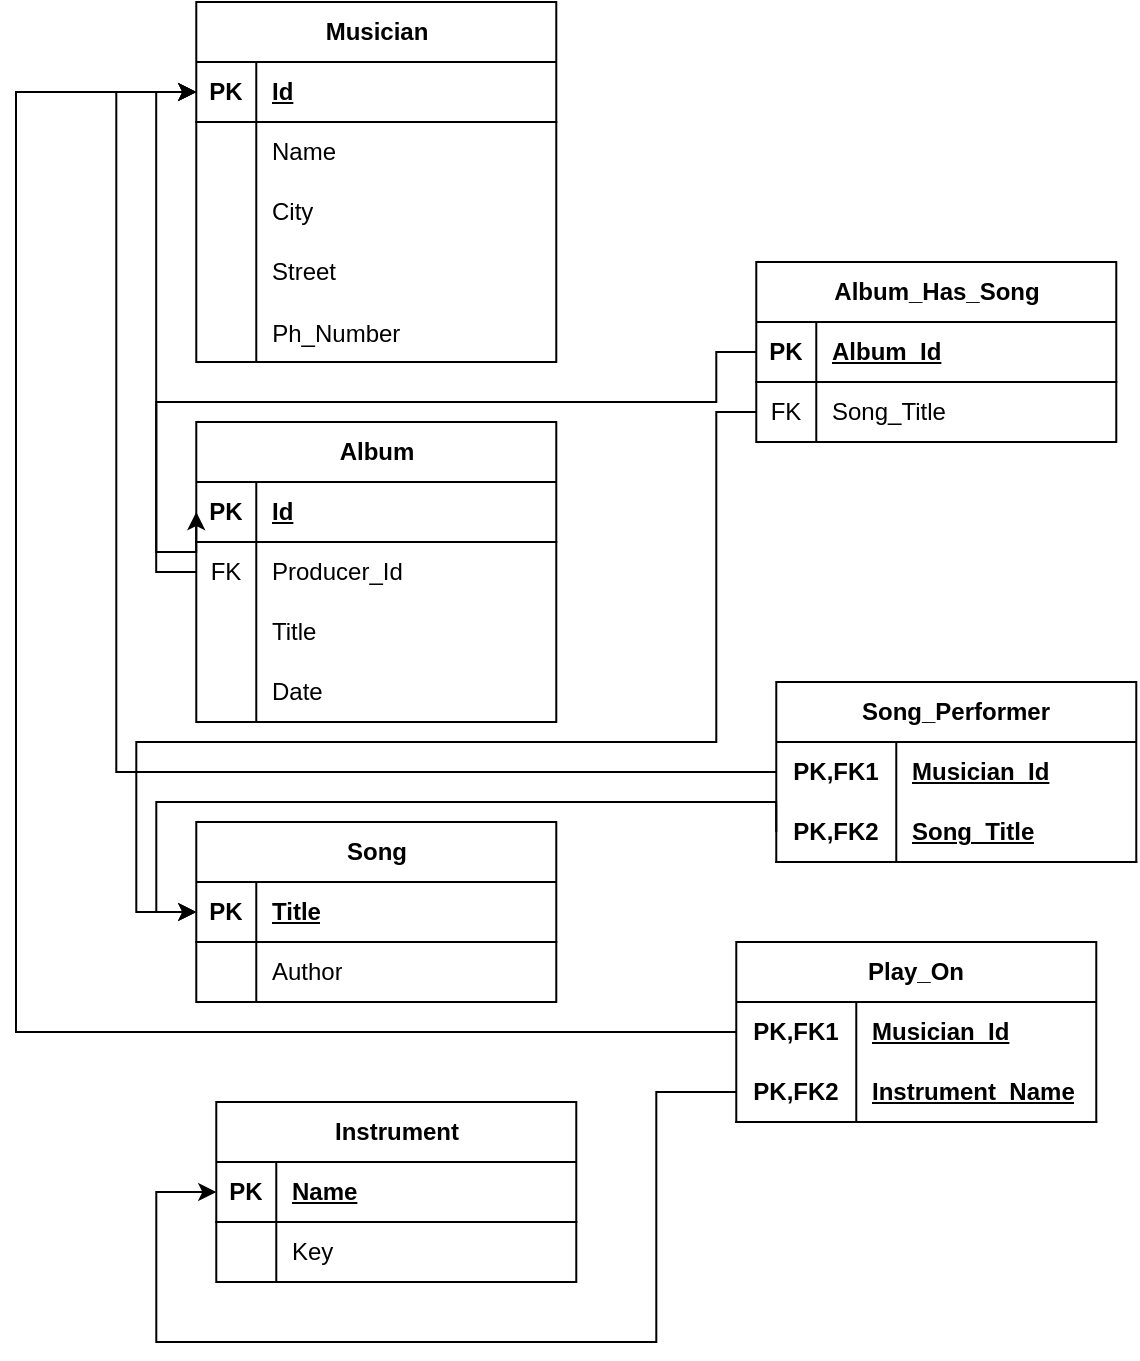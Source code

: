 <mxfile version="24.8.3">
  <diagram name="Page-1" id="oYWLOZwGWw8upF_OEfHZ">
    <mxGraphModel dx="780" dy="1173" grid="1" gridSize="10" guides="1" tooltips="1" connect="1" arrows="1" fold="1" page="1" pageScale="1" pageWidth="1169" pageHeight="827" math="0" shadow="0">
      <root>
        <mxCell id="0" />
        <mxCell id="1" parent="0" />
        <mxCell id="aLB8K2H7swqaB2U6o1he-1" value="Musician" style="shape=table;startSize=30;container=1;collapsible=1;childLayout=tableLayout;fixedRows=1;rowLines=0;fontStyle=1;align=center;resizeLast=1;html=1;" vertex="1" parent="1">
          <mxGeometry x="210.14" y="40" width="180" height="180" as="geometry" />
        </mxCell>
        <mxCell id="aLB8K2H7swqaB2U6o1he-2" value="" style="shape=tableRow;horizontal=0;startSize=0;swimlaneHead=0;swimlaneBody=0;fillColor=none;collapsible=0;dropTarget=0;points=[[0,0.5],[1,0.5]];portConstraint=eastwest;top=0;left=0;right=0;bottom=1;" vertex="1" parent="aLB8K2H7swqaB2U6o1he-1">
          <mxGeometry y="30" width="180" height="30" as="geometry" />
        </mxCell>
        <mxCell id="aLB8K2H7swqaB2U6o1he-3" value="PK" style="shape=partialRectangle;connectable=0;fillColor=none;top=0;left=0;bottom=0;right=0;fontStyle=1;overflow=hidden;whiteSpace=wrap;html=1;" vertex="1" parent="aLB8K2H7swqaB2U6o1he-2">
          <mxGeometry width="30" height="30" as="geometry">
            <mxRectangle width="30" height="30" as="alternateBounds" />
          </mxGeometry>
        </mxCell>
        <mxCell id="aLB8K2H7swqaB2U6o1he-4" value="Id" style="shape=partialRectangle;connectable=0;fillColor=none;top=0;left=0;bottom=0;right=0;align=left;spacingLeft=6;fontStyle=5;overflow=hidden;whiteSpace=wrap;html=1;" vertex="1" parent="aLB8K2H7swqaB2U6o1he-2">
          <mxGeometry x="30" width="150" height="30" as="geometry">
            <mxRectangle width="150" height="30" as="alternateBounds" />
          </mxGeometry>
        </mxCell>
        <mxCell id="aLB8K2H7swqaB2U6o1he-5" value="" style="shape=tableRow;horizontal=0;startSize=0;swimlaneHead=0;swimlaneBody=0;fillColor=none;collapsible=0;dropTarget=0;points=[[0,0.5],[1,0.5]];portConstraint=eastwest;top=0;left=0;right=0;bottom=0;" vertex="1" parent="aLB8K2H7swqaB2U6o1he-1">
          <mxGeometry y="60" width="180" height="30" as="geometry" />
        </mxCell>
        <mxCell id="aLB8K2H7swqaB2U6o1he-6" value="" style="shape=partialRectangle;connectable=0;fillColor=none;top=0;left=0;bottom=0;right=0;editable=1;overflow=hidden;whiteSpace=wrap;html=1;" vertex="1" parent="aLB8K2H7swqaB2U6o1he-5">
          <mxGeometry width="30" height="30" as="geometry">
            <mxRectangle width="30" height="30" as="alternateBounds" />
          </mxGeometry>
        </mxCell>
        <mxCell id="aLB8K2H7swqaB2U6o1he-7" value="Name" style="shape=partialRectangle;connectable=0;fillColor=none;top=0;left=0;bottom=0;right=0;align=left;spacingLeft=6;overflow=hidden;whiteSpace=wrap;html=1;" vertex="1" parent="aLB8K2H7swqaB2U6o1he-5">
          <mxGeometry x="30" width="150" height="30" as="geometry">
            <mxRectangle width="150" height="30" as="alternateBounds" />
          </mxGeometry>
        </mxCell>
        <mxCell id="aLB8K2H7swqaB2U6o1he-8" value="" style="shape=tableRow;horizontal=0;startSize=0;swimlaneHead=0;swimlaneBody=0;fillColor=none;collapsible=0;dropTarget=0;points=[[0,0.5],[1,0.5]];portConstraint=eastwest;top=0;left=0;right=0;bottom=0;" vertex="1" parent="aLB8K2H7swqaB2U6o1he-1">
          <mxGeometry y="90" width="180" height="30" as="geometry" />
        </mxCell>
        <mxCell id="aLB8K2H7swqaB2U6o1he-9" value="" style="shape=partialRectangle;connectable=0;fillColor=none;top=0;left=0;bottom=0;right=0;editable=1;overflow=hidden;whiteSpace=wrap;html=1;" vertex="1" parent="aLB8K2H7swqaB2U6o1he-8">
          <mxGeometry width="30" height="30" as="geometry">
            <mxRectangle width="30" height="30" as="alternateBounds" />
          </mxGeometry>
        </mxCell>
        <mxCell id="aLB8K2H7swqaB2U6o1he-10" value="City" style="shape=partialRectangle;connectable=0;fillColor=none;top=0;left=0;bottom=0;right=0;align=left;spacingLeft=6;overflow=hidden;whiteSpace=wrap;html=1;" vertex="1" parent="aLB8K2H7swqaB2U6o1he-8">
          <mxGeometry x="30" width="150" height="30" as="geometry">
            <mxRectangle width="150" height="30" as="alternateBounds" />
          </mxGeometry>
        </mxCell>
        <mxCell id="aLB8K2H7swqaB2U6o1he-11" value="" style="shape=tableRow;horizontal=0;startSize=0;swimlaneHead=0;swimlaneBody=0;fillColor=none;collapsible=0;dropTarget=0;points=[[0,0.5],[1,0.5]];portConstraint=eastwest;top=0;left=0;right=0;bottom=0;" vertex="1" parent="aLB8K2H7swqaB2U6o1he-1">
          <mxGeometry y="120" width="180" height="30" as="geometry" />
        </mxCell>
        <mxCell id="aLB8K2H7swqaB2U6o1he-12" value="" style="shape=partialRectangle;connectable=0;fillColor=none;top=0;left=0;bottom=0;right=0;editable=1;overflow=hidden;whiteSpace=wrap;html=1;" vertex="1" parent="aLB8K2H7swqaB2U6o1he-11">
          <mxGeometry width="30" height="30" as="geometry">
            <mxRectangle width="30" height="30" as="alternateBounds" />
          </mxGeometry>
        </mxCell>
        <mxCell id="aLB8K2H7swqaB2U6o1he-13" value="Street" style="shape=partialRectangle;connectable=0;fillColor=none;top=0;left=0;bottom=0;right=0;align=left;spacingLeft=6;overflow=hidden;whiteSpace=wrap;html=1;" vertex="1" parent="aLB8K2H7swqaB2U6o1he-11">
          <mxGeometry x="30" width="150" height="30" as="geometry">
            <mxRectangle width="150" height="30" as="alternateBounds" />
          </mxGeometry>
        </mxCell>
        <mxCell id="aLB8K2H7swqaB2U6o1he-41" value="" style="shape=tableRow;horizontal=0;startSize=0;swimlaneHead=0;swimlaneBody=0;fillColor=none;collapsible=0;dropTarget=0;points=[[0,0.5],[1,0.5]];portConstraint=eastwest;top=0;left=0;right=0;bottom=0;" vertex="1" parent="aLB8K2H7swqaB2U6o1he-1">
          <mxGeometry y="150" width="180" height="30" as="geometry" />
        </mxCell>
        <mxCell id="aLB8K2H7swqaB2U6o1he-42" value="" style="shape=partialRectangle;connectable=0;fillColor=none;top=0;left=0;bottom=0;right=0;editable=1;overflow=hidden;" vertex="1" parent="aLB8K2H7swqaB2U6o1he-41">
          <mxGeometry width="30" height="30" as="geometry">
            <mxRectangle width="30" height="30" as="alternateBounds" />
          </mxGeometry>
        </mxCell>
        <mxCell id="aLB8K2H7swqaB2U6o1he-43" value="Ph_Number" style="shape=partialRectangle;connectable=0;fillColor=none;top=0;left=0;bottom=0;right=0;align=left;spacingLeft=6;overflow=hidden;" vertex="1" parent="aLB8K2H7swqaB2U6o1he-41">
          <mxGeometry x="30" width="150" height="30" as="geometry">
            <mxRectangle width="150" height="30" as="alternateBounds" />
          </mxGeometry>
        </mxCell>
        <mxCell id="aLB8K2H7swqaB2U6o1he-14" value="Album" style="shape=table;startSize=30;container=1;collapsible=1;childLayout=tableLayout;fixedRows=1;rowLines=0;fontStyle=1;align=center;resizeLast=1;html=1;" vertex="1" parent="1">
          <mxGeometry x="210.14" y="250" width="180" height="150" as="geometry" />
        </mxCell>
        <mxCell id="aLB8K2H7swqaB2U6o1he-15" value="" style="shape=tableRow;horizontal=0;startSize=0;swimlaneHead=0;swimlaneBody=0;fillColor=none;collapsible=0;dropTarget=0;points=[[0,0.5],[1,0.5]];portConstraint=eastwest;top=0;left=0;right=0;bottom=1;" vertex="1" parent="aLB8K2H7swqaB2U6o1he-14">
          <mxGeometry y="30" width="180" height="30" as="geometry" />
        </mxCell>
        <mxCell id="aLB8K2H7swqaB2U6o1he-16" value="PK" style="shape=partialRectangle;connectable=0;fillColor=none;top=0;left=0;bottom=0;right=0;fontStyle=1;overflow=hidden;whiteSpace=wrap;html=1;" vertex="1" parent="aLB8K2H7swqaB2U6o1he-15">
          <mxGeometry width="30" height="30" as="geometry">
            <mxRectangle width="30" height="30" as="alternateBounds" />
          </mxGeometry>
        </mxCell>
        <mxCell id="aLB8K2H7swqaB2U6o1he-17" value="Id" style="shape=partialRectangle;connectable=0;fillColor=none;top=0;left=0;bottom=0;right=0;align=left;spacingLeft=6;fontStyle=5;overflow=hidden;whiteSpace=wrap;html=1;" vertex="1" parent="aLB8K2H7swqaB2U6o1he-15">
          <mxGeometry x="30" width="150" height="30" as="geometry">
            <mxRectangle width="150" height="30" as="alternateBounds" />
          </mxGeometry>
        </mxCell>
        <mxCell id="aLB8K2H7swqaB2U6o1he-55" value="" style="shape=tableRow;horizontal=0;startSize=0;swimlaneHead=0;swimlaneBody=0;fillColor=none;collapsible=0;dropTarget=0;points=[[0,0.5],[1,0.5]];portConstraint=eastwest;top=0;left=0;right=0;bottom=0;" vertex="1" parent="aLB8K2H7swqaB2U6o1he-14">
          <mxGeometry y="60" width="180" height="30" as="geometry" />
        </mxCell>
        <mxCell id="aLB8K2H7swqaB2U6o1he-56" value="FK" style="shape=partialRectangle;connectable=0;fillColor=none;top=0;left=0;bottom=0;right=0;fontStyle=0;overflow=hidden;whiteSpace=wrap;html=1;" vertex="1" parent="aLB8K2H7swqaB2U6o1he-55">
          <mxGeometry width="30" height="30" as="geometry">
            <mxRectangle width="30" height="30" as="alternateBounds" />
          </mxGeometry>
        </mxCell>
        <mxCell id="aLB8K2H7swqaB2U6o1he-57" value="Producer_Id" style="shape=partialRectangle;connectable=0;fillColor=none;top=0;left=0;bottom=0;right=0;align=left;spacingLeft=6;fontStyle=0;overflow=hidden;whiteSpace=wrap;html=1;" vertex="1" parent="aLB8K2H7swqaB2U6o1he-55">
          <mxGeometry x="30" width="150" height="30" as="geometry">
            <mxRectangle width="150" height="30" as="alternateBounds" />
          </mxGeometry>
        </mxCell>
        <mxCell id="aLB8K2H7swqaB2U6o1he-18" value="" style="shape=tableRow;horizontal=0;startSize=0;swimlaneHead=0;swimlaneBody=0;fillColor=none;collapsible=0;dropTarget=0;points=[[0,0.5],[1,0.5]];portConstraint=eastwest;top=0;left=0;right=0;bottom=0;" vertex="1" parent="aLB8K2H7swqaB2U6o1he-14">
          <mxGeometry y="90" width="180" height="30" as="geometry" />
        </mxCell>
        <mxCell id="aLB8K2H7swqaB2U6o1he-19" value="" style="shape=partialRectangle;connectable=0;fillColor=none;top=0;left=0;bottom=0;right=0;editable=1;overflow=hidden;whiteSpace=wrap;html=1;" vertex="1" parent="aLB8K2H7swqaB2U6o1he-18">
          <mxGeometry width="30" height="30" as="geometry">
            <mxRectangle width="30" height="30" as="alternateBounds" />
          </mxGeometry>
        </mxCell>
        <mxCell id="aLB8K2H7swqaB2U6o1he-20" value="Title" style="shape=partialRectangle;connectable=0;fillColor=none;top=0;left=0;bottom=0;right=0;align=left;spacingLeft=6;overflow=hidden;whiteSpace=wrap;html=1;" vertex="1" parent="aLB8K2H7swqaB2U6o1he-18">
          <mxGeometry x="30" width="150" height="30" as="geometry">
            <mxRectangle width="150" height="30" as="alternateBounds" />
          </mxGeometry>
        </mxCell>
        <mxCell id="aLB8K2H7swqaB2U6o1he-21" value="" style="shape=tableRow;horizontal=0;startSize=0;swimlaneHead=0;swimlaneBody=0;fillColor=none;collapsible=0;dropTarget=0;points=[[0,0.5],[1,0.5]];portConstraint=eastwest;top=0;left=0;right=0;bottom=0;" vertex="1" parent="aLB8K2H7swqaB2U6o1he-14">
          <mxGeometry y="120" width="180" height="30" as="geometry" />
        </mxCell>
        <mxCell id="aLB8K2H7swqaB2U6o1he-22" value="" style="shape=partialRectangle;connectable=0;fillColor=none;top=0;left=0;bottom=0;right=0;editable=1;overflow=hidden;whiteSpace=wrap;html=1;" vertex="1" parent="aLB8K2H7swqaB2U6o1he-21">
          <mxGeometry width="30" height="30" as="geometry">
            <mxRectangle width="30" height="30" as="alternateBounds" />
          </mxGeometry>
        </mxCell>
        <mxCell id="aLB8K2H7swqaB2U6o1he-23" value="Date" style="shape=partialRectangle;connectable=0;fillColor=none;top=0;left=0;bottom=0;right=0;align=left;spacingLeft=6;overflow=hidden;whiteSpace=wrap;html=1;" vertex="1" parent="aLB8K2H7swqaB2U6o1he-21">
          <mxGeometry x="30" width="150" height="30" as="geometry">
            <mxRectangle width="150" height="30" as="alternateBounds" />
          </mxGeometry>
        </mxCell>
        <mxCell id="aLB8K2H7swqaB2U6o1he-27" value="Song" style="shape=table;startSize=30;container=1;collapsible=1;childLayout=tableLayout;fixedRows=1;rowLines=0;fontStyle=1;align=center;resizeLast=1;html=1;" vertex="1" parent="1">
          <mxGeometry x="210.14" y="450" width="180" height="90" as="geometry" />
        </mxCell>
        <mxCell id="aLB8K2H7swqaB2U6o1he-28" value="" style="shape=tableRow;horizontal=0;startSize=0;swimlaneHead=0;swimlaneBody=0;fillColor=none;collapsible=0;dropTarget=0;points=[[0,0.5],[1,0.5]];portConstraint=eastwest;top=0;left=0;right=0;bottom=1;" vertex="1" parent="aLB8K2H7swqaB2U6o1he-27">
          <mxGeometry y="30" width="180" height="30" as="geometry" />
        </mxCell>
        <mxCell id="aLB8K2H7swqaB2U6o1he-29" value="PK" style="shape=partialRectangle;connectable=0;fillColor=none;top=0;left=0;bottom=0;right=0;fontStyle=1;overflow=hidden;whiteSpace=wrap;html=1;" vertex="1" parent="aLB8K2H7swqaB2U6o1he-28">
          <mxGeometry width="30" height="30" as="geometry">
            <mxRectangle width="30" height="30" as="alternateBounds" />
          </mxGeometry>
        </mxCell>
        <mxCell id="aLB8K2H7swqaB2U6o1he-30" value="Title" style="shape=partialRectangle;connectable=0;fillColor=none;top=0;left=0;bottom=0;right=0;align=left;spacingLeft=6;fontStyle=5;overflow=hidden;whiteSpace=wrap;html=1;" vertex="1" parent="aLB8K2H7swqaB2U6o1he-28">
          <mxGeometry x="30" width="150" height="30" as="geometry">
            <mxRectangle width="150" height="30" as="alternateBounds" />
          </mxGeometry>
        </mxCell>
        <mxCell id="aLB8K2H7swqaB2U6o1he-31" value="" style="shape=tableRow;horizontal=0;startSize=0;swimlaneHead=0;swimlaneBody=0;fillColor=none;collapsible=0;dropTarget=0;points=[[0,0.5],[1,0.5]];portConstraint=eastwest;top=0;left=0;right=0;bottom=0;" vertex="1" parent="aLB8K2H7swqaB2U6o1he-27">
          <mxGeometry y="60" width="180" height="30" as="geometry" />
        </mxCell>
        <mxCell id="aLB8K2H7swqaB2U6o1he-32" value="" style="shape=partialRectangle;connectable=0;fillColor=none;top=0;left=0;bottom=0;right=0;editable=1;overflow=hidden;whiteSpace=wrap;html=1;" vertex="1" parent="aLB8K2H7swqaB2U6o1he-31">
          <mxGeometry width="30" height="30" as="geometry">
            <mxRectangle width="30" height="30" as="alternateBounds" />
          </mxGeometry>
        </mxCell>
        <mxCell id="aLB8K2H7swqaB2U6o1he-33" value="Author" style="shape=partialRectangle;connectable=0;fillColor=none;top=0;left=0;bottom=0;right=0;align=left;spacingLeft=6;overflow=hidden;whiteSpace=wrap;html=1;" vertex="1" parent="aLB8K2H7swqaB2U6o1he-31">
          <mxGeometry x="30" width="150" height="30" as="geometry">
            <mxRectangle width="150" height="30" as="alternateBounds" />
          </mxGeometry>
        </mxCell>
        <mxCell id="aLB8K2H7swqaB2U6o1he-44" value="Instrument" style="shape=table;startSize=30;container=1;collapsible=1;childLayout=tableLayout;fixedRows=1;rowLines=0;fontStyle=1;align=center;resizeLast=1;html=1;" vertex="1" parent="1">
          <mxGeometry x="220.14" y="590" width="180" height="90" as="geometry" />
        </mxCell>
        <mxCell id="aLB8K2H7swqaB2U6o1he-45" value="" style="shape=tableRow;horizontal=0;startSize=0;swimlaneHead=0;swimlaneBody=0;fillColor=none;collapsible=0;dropTarget=0;points=[[0,0.5],[1,0.5]];portConstraint=eastwest;top=0;left=0;right=0;bottom=1;" vertex="1" parent="aLB8K2H7swqaB2U6o1he-44">
          <mxGeometry y="30" width="180" height="30" as="geometry" />
        </mxCell>
        <mxCell id="aLB8K2H7swqaB2U6o1he-46" value="PK" style="shape=partialRectangle;connectable=0;fillColor=none;top=0;left=0;bottom=0;right=0;fontStyle=1;overflow=hidden;whiteSpace=wrap;html=1;" vertex="1" parent="aLB8K2H7swqaB2U6o1he-45">
          <mxGeometry width="30" height="30" as="geometry">
            <mxRectangle width="30" height="30" as="alternateBounds" />
          </mxGeometry>
        </mxCell>
        <mxCell id="aLB8K2H7swqaB2U6o1he-47" value="Name" style="shape=partialRectangle;connectable=0;fillColor=none;top=0;left=0;bottom=0;right=0;align=left;spacingLeft=6;fontStyle=5;overflow=hidden;whiteSpace=wrap;html=1;" vertex="1" parent="aLB8K2H7swqaB2U6o1he-45">
          <mxGeometry x="30" width="150" height="30" as="geometry">
            <mxRectangle width="150" height="30" as="alternateBounds" />
          </mxGeometry>
        </mxCell>
        <mxCell id="aLB8K2H7swqaB2U6o1he-48" value="" style="shape=tableRow;horizontal=0;startSize=0;swimlaneHead=0;swimlaneBody=0;fillColor=none;collapsible=0;dropTarget=0;points=[[0,0.5],[1,0.5]];portConstraint=eastwest;top=0;left=0;right=0;bottom=0;" vertex="1" parent="aLB8K2H7swqaB2U6o1he-44">
          <mxGeometry y="60" width="180" height="30" as="geometry" />
        </mxCell>
        <mxCell id="aLB8K2H7swqaB2U6o1he-49" value="" style="shape=partialRectangle;connectable=0;fillColor=none;top=0;left=0;bottom=0;right=0;editable=1;overflow=hidden;whiteSpace=wrap;html=1;" vertex="1" parent="aLB8K2H7swqaB2U6o1he-48">
          <mxGeometry width="30" height="30" as="geometry">
            <mxRectangle width="30" height="30" as="alternateBounds" />
          </mxGeometry>
        </mxCell>
        <mxCell id="aLB8K2H7swqaB2U6o1he-50" value="Key" style="shape=partialRectangle;connectable=0;fillColor=none;top=0;left=0;bottom=0;right=0;align=left;spacingLeft=6;overflow=hidden;whiteSpace=wrap;html=1;" vertex="1" parent="aLB8K2H7swqaB2U6o1he-48">
          <mxGeometry x="30" width="150" height="30" as="geometry">
            <mxRectangle width="150" height="30" as="alternateBounds" />
          </mxGeometry>
        </mxCell>
        <mxCell id="aLB8K2H7swqaB2U6o1he-58" style="edgeStyle=orthogonalEdgeStyle;rounded=0;orthogonalLoop=1;jettySize=auto;html=1;exitX=0;exitY=0.5;exitDx=0;exitDy=0;entryX=0;entryY=0.5;entryDx=0;entryDy=0;" edge="1" parent="1" source="aLB8K2H7swqaB2U6o1he-55" target="aLB8K2H7swqaB2U6o1he-2">
          <mxGeometry relative="1" as="geometry" />
        </mxCell>
        <mxCell id="aLB8K2H7swqaB2U6o1he-66" value="Song_Performer" style="shape=table;startSize=30;container=1;collapsible=1;childLayout=tableLayout;fixedRows=1;rowLines=0;fontStyle=1;align=center;resizeLast=1;html=1;whiteSpace=wrap;" vertex="1" parent="1">
          <mxGeometry x="500.14" y="380" width="180" height="90" as="geometry" />
        </mxCell>
        <mxCell id="aLB8K2H7swqaB2U6o1he-67" value="" style="shape=tableRow;horizontal=0;startSize=0;swimlaneHead=0;swimlaneBody=0;fillColor=none;collapsible=0;dropTarget=0;points=[[0,0.5],[1,0.5]];portConstraint=eastwest;top=0;left=0;right=0;bottom=0;html=1;" vertex="1" parent="aLB8K2H7swqaB2U6o1he-66">
          <mxGeometry y="30" width="180" height="30" as="geometry" />
        </mxCell>
        <mxCell id="aLB8K2H7swqaB2U6o1he-68" value="PK,FK1" style="shape=partialRectangle;connectable=0;fillColor=none;top=0;left=0;bottom=0;right=0;fontStyle=1;overflow=hidden;html=1;whiteSpace=wrap;" vertex="1" parent="aLB8K2H7swqaB2U6o1he-67">
          <mxGeometry width="60" height="30" as="geometry">
            <mxRectangle width="60" height="30" as="alternateBounds" />
          </mxGeometry>
        </mxCell>
        <mxCell id="aLB8K2H7swqaB2U6o1he-69" value="Musician_Id" style="shape=partialRectangle;connectable=0;fillColor=none;top=0;left=0;bottom=0;right=0;align=left;spacingLeft=6;fontStyle=5;overflow=hidden;html=1;whiteSpace=wrap;" vertex="1" parent="aLB8K2H7swqaB2U6o1he-67">
          <mxGeometry x="60" width="120" height="30" as="geometry">
            <mxRectangle width="120" height="30" as="alternateBounds" />
          </mxGeometry>
        </mxCell>
        <mxCell id="aLB8K2H7swqaB2U6o1he-70" value="" style="shape=tableRow;horizontal=0;startSize=0;swimlaneHead=0;swimlaneBody=0;fillColor=none;collapsible=0;dropTarget=0;points=[[0,0.5],[1,0.5]];portConstraint=eastwest;top=0;left=0;right=0;bottom=1;html=1;" vertex="1" parent="aLB8K2H7swqaB2U6o1he-66">
          <mxGeometry y="60" width="180" height="30" as="geometry" />
        </mxCell>
        <mxCell id="aLB8K2H7swqaB2U6o1he-71" value="PK,FK2" style="shape=partialRectangle;connectable=0;fillColor=none;top=0;left=0;bottom=0;right=0;fontStyle=1;overflow=hidden;html=1;whiteSpace=wrap;" vertex="1" parent="aLB8K2H7swqaB2U6o1he-70">
          <mxGeometry width="60" height="30" as="geometry">
            <mxRectangle width="60" height="30" as="alternateBounds" />
          </mxGeometry>
        </mxCell>
        <mxCell id="aLB8K2H7swqaB2U6o1he-72" value="Song_Title" style="shape=partialRectangle;connectable=0;fillColor=none;top=0;left=0;bottom=0;right=0;align=left;spacingLeft=6;fontStyle=5;overflow=hidden;html=1;whiteSpace=wrap;" vertex="1" parent="aLB8K2H7swqaB2U6o1he-70">
          <mxGeometry x="60" width="120" height="30" as="geometry">
            <mxRectangle width="120" height="30" as="alternateBounds" />
          </mxGeometry>
        </mxCell>
        <mxCell id="aLB8K2H7swqaB2U6o1he-81" value="Album_Has_Song" style="shape=table;startSize=30;container=1;collapsible=1;childLayout=tableLayout;fixedRows=1;rowLines=0;fontStyle=1;align=center;resizeLast=1;html=1;" vertex="1" parent="1">
          <mxGeometry x="490.14" y="170" width="180" height="90" as="geometry" />
        </mxCell>
        <mxCell id="aLB8K2H7swqaB2U6o1he-82" value="" style="shape=tableRow;horizontal=0;startSize=0;swimlaneHead=0;swimlaneBody=0;fillColor=none;collapsible=0;dropTarget=0;points=[[0,0.5],[1,0.5]];portConstraint=eastwest;top=0;left=0;right=0;bottom=1;" vertex="1" parent="aLB8K2H7swqaB2U6o1he-81">
          <mxGeometry y="30" width="180" height="30" as="geometry" />
        </mxCell>
        <mxCell id="aLB8K2H7swqaB2U6o1he-83" value="PK" style="shape=partialRectangle;connectable=0;fillColor=none;top=0;left=0;bottom=0;right=0;fontStyle=1;overflow=hidden;whiteSpace=wrap;html=1;" vertex="1" parent="aLB8K2H7swqaB2U6o1he-82">
          <mxGeometry width="30" height="30" as="geometry">
            <mxRectangle width="30" height="30" as="alternateBounds" />
          </mxGeometry>
        </mxCell>
        <mxCell id="aLB8K2H7swqaB2U6o1he-84" value="Album_Id" style="shape=partialRectangle;connectable=0;fillColor=none;top=0;left=0;bottom=0;right=0;align=left;spacingLeft=6;fontStyle=5;overflow=hidden;whiteSpace=wrap;html=1;" vertex="1" parent="aLB8K2H7swqaB2U6o1he-82">
          <mxGeometry x="30" width="150" height="30" as="geometry">
            <mxRectangle width="150" height="30" as="alternateBounds" />
          </mxGeometry>
        </mxCell>
        <mxCell id="aLB8K2H7swqaB2U6o1he-98" value="" style="shape=tableRow;horizontal=0;startSize=0;swimlaneHead=0;swimlaneBody=0;fillColor=none;collapsible=0;dropTarget=0;points=[[0,0.5],[1,0.5]];portConstraint=eastwest;top=0;left=0;right=0;bottom=0;" vertex="1" parent="aLB8K2H7swqaB2U6o1he-81">
          <mxGeometry y="60" width="180" height="30" as="geometry" />
        </mxCell>
        <mxCell id="aLB8K2H7swqaB2U6o1he-99" value="FK" style="shape=partialRectangle;connectable=0;fillColor=none;top=0;left=0;bottom=0;right=0;fontStyle=0;overflow=hidden;whiteSpace=wrap;html=1;" vertex="1" parent="aLB8K2H7swqaB2U6o1he-98">
          <mxGeometry width="30" height="30" as="geometry">
            <mxRectangle width="30" height="30" as="alternateBounds" />
          </mxGeometry>
        </mxCell>
        <mxCell id="aLB8K2H7swqaB2U6o1he-100" value="Song_Title" style="shape=partialRectangle;connectable=0;fillColor=none;top=0;left=0;bottom=0;right=0;align=left;spacingLeft=6;fontStyle=0;overflow=hidden;whiteSpace=wrap;html=1;" vertex="1" parent="aLB8K2H7swqaB2U6o1he-98">
          <mxGeometry x="30" width="150" height="30" as="geometry">
            <mxRectangle width="150" height="30" as="alternateBounds" />
          </mxGeometry>
        </mxCell>
        <mxCell id="aLB8K2H7swqaB2U6o1he-114" style="edgeStyle=orthogonalEdgeStyle;rounded=0;orthogonalLoop=1;jettySize=auto;html=1;exitX=0;exitY=0.5;exitDx=0;exitDy=0;entryX=0;entryY=0.5;entryDx=0;entryDy=0;" edge="1" parent="1" source="aLB8K2H7swqaB2U6o1he-82" target="aLB8K2H7swqaB2U6o1he-15">
          <mxGeometry relative="1" as="geometry">
            <Array as="points">
              <mxPoint x="470.14" y="215" />
              <mxPoint x="470.14" y="240" />
              <mxPoint x="190.14" y="240" />
              <mxPoint x="190.14" y="315" />
            </Array>
          </mxGeometry>
        </mxCell>
        <mxCell id="aLB8K2H7swqaB2U6o1he-115" style="edgeStyle=orthogonalEdgeStyle;rounded=0;orthogonalLoop=1;jettySize=auto;html=1;exitX=0;exitY=0.5;exitDx=0;exitDy=0;entryX=0;entryY=0.5;entryDx=0;entryDy=0;" edge="1" parent="1" source="aLB8K2H7swqaB2U6o1he-98" target="aLB8K2H7swqaB2U6o1he-28">
          <mxGeometry relative="1" as="geometry">
            <Array as="points">
              <mxPoint x="470.14" y="245" />
              <mxPoint x="470.14" y="410" />
              <mxPoint x="180.14" y="410" />
              <mxPoint x="180.14" y="495" />
            </Array>
          </mxGeometry>
        </mxCell>
        <mxCell id="aLB8K2H7swqaB2U6o1he-116" style="edgeStyle=orthogonalEdgeStyle;rounded=0;orthogonalLoop=1;jettySize=auto;html=1;exitX=0;exitY=0.5;exitDx=0;exitDy=0;entryX=0;entryY=0.5;entryDx=0;entryDy=0;" edge="1" parent="1" source="aLB8K2H7swqaB2U6o1he-67" target="aLB8K2H7swqaB2U6o1he-2">
          <mxGeometry relative="1" as="geometry">
            <Array as="points">
              <mxPoint x="170.14" y="425" />
              <mxPoint x="170.14" y="85" />
            </Array>
          </mxGeometry>
        </mxCell>
        <mxCell id="aLB8K2H7swqaB2U6o1he-117" style="edgeStyle=orthogonalEdgeStyle;rounded=0;orthogonalLoop=1;jettySize=auto;html=1;exitX=0;exitY=0.5;exitDx=0;exitDy=0;entryX=0;entryY=0.5;entryDx=0;entryDy=0;" edge="1" parent="1" source="aLB8K2H7swqaB2U6o1he-70" target="aLB8K2H7swqaB2U6o1he-28">
          <mxGeometry relative="1" as="geometry">
            <Array as="points">
              <mxPoint x="500.14" y="440" />
              <mxPoint x="190.14" y="440" />
              <mxPoint x="190.14" y="495" />
            </Array>
          </mxGeometry>
        </mxCell>
        <mxCell id="aLB8K2H7swqaB2U6o1he-118" value="Play_On" style="shape=table;startSize=30;container=1;collapsible=1;childLayout=tableLayout;fixedRows=1;rowLines=0;fontStyle=1;align=center;resizeLast=1;html=1;whiteSpace=wrap;" vertex="1" parent="1">
          <mxGeometry x="480.14" y="510" width="180" height="90" as="geometry" />
        </mxCell>
        <mxCell id="aLB8K2H7swqaB2U6o1he-119" value="" style="shape=tableRow;horizontal=0;startSize=0;swimlaneHead=0;swimlaneBody=0;fillColor=none;collapsible=0;dropTarget=0;points=[[0,0.5],[1,0.5]];portConstraint=eastwest;top=0;left=0;right=0;bottom=0;html=1;" vertex="1" parent="aLB8K2H7swqaB2U6o1he-118">
          <mxGeometry y="30" width="180" height="30" as="geometry" />
        </mxCell>
        <mxCell id="aLB8K2H7swqaB2U6o1he-120" value="PK,FK1" style="shape=partialRectangle;connectable=0;fillColor=none;top=0;left=0;bottom=0;right=0;fontStyle=1;overflow=hidden;html=1;whiteSpace=wrap;" vertex="1" parent="aLB8K2H7swqaB2U6o1he-119">
          <mxGeometry width="60" height="30" as="geometry">
            <mxRectangle width="60" height="30" as="alternateBounds" />
          </mxGeometry>
        </mxCell>
        <mxCell id="aLB8K2H7swqaB2U6o1he-121" value="Musician_Id" style="shape=partialRectangle;connectable=0;fillColor=none;top=0;left=0;bottom=0;right=0;align=left;spacingLeft=6;fontStyle=5;overflow=hidden;html=1;whiteSpace=wrap;" vertex="1" parent="aLB8K2H7swqaB2U6o1he-119">
          <mxGeometry x="60" width="120" height="30" as="geometry">
            <mxRectangle width="120" height="30" as="alternateBounds" />
          </mxGeometry>
        </mxCell>
        <mxCell id="aLB8K2H7swqaB2U6o1he-122" value="" style="shape=tableRow;horizontal=0;startSize=0;swimlaneHead=0;swimlaneBody=0;fillColor=none;collapsible=0;dropTarget=0;points=[[0,0.5],[1,0.5]];portConstraint=eastwest;top=0;left=0;right=0;bottom=1;html=1;" vertex="1" parent="aLB8K2H7swqaB2U6o1he-118">
          <mxGeometry y="60" width="180" height="30" as="geometry" />
        </mxCell>
        <mxCell id="aLB8K2H7swqaB2U6o1he-123" value="PK,FK2" style="shape=partialRectangle;connectable=0;fillColor=none;top=0;left=0;bottom=0;right=0;fontStyle=1;overflow=hidden;html=1;whiteSpace=wrap;" vertex="1" parent="aLB8K2H7swqaB2U6o1he-122">
          <mxGeometry width="60" height="30" as="geometry">
            <mxRectangle width="60" height="30" as="alternateBounds" />
          </mxGeometry>
        </mxCell>
        <mxCell id="aLB8K2H7swqaB2U6o1he-124" value="Instrument_Name" style="shape=partialRectangle;connectable=0;fillColor=none;top=0;left=0;bottom=0;right=0;align=left;spacingLeft=6;fontStyle=5;overflow=hidden;html=1;whiteSpace=wrap;" vertex="1" parent="aLB8K2H7swqaB2U6o1he-122">
          <mxGeometry x="60" width="120" height="30" as="geometry">
            <mxRectangle width="120" height="30" as="alternateBounds" />
          </mxGeometry>
        </mxCell>
        <mxCell id="aLB8K2H7swqaB2U6o1he-125" style="edgeStyle=orthogonalEdgeStyle;rounded=0;orthogonalLoop=1;jettySize=auto;html=1;exitX=0;exitY=0.5;exitDx=0;exitDy=0;entryX=0;entryY=0.5;entryDx=0;entryDy=0;" edge="1" parent="1" source="aLB8K2H7swqaB2U6o1he-119" target="aLB8K2H7swqaB2U6o1he-2">
          <mxGeometry relative="1" as="geometry">
            <Array as="points">
              <mxPoint x="120" y="555" />
              <mxPoint x="120" y="85" />
            </Array>
          </mxGeometry>
        </mxCell>
        <mxCell id="aLB8K2H7swqaB2U6o1he-126" style="edgeStyle=orthogonalEdgeStyle;rounded=0;orthogonalLoop=1;jettySize=auto;html=1;exitX=0;exitY=0.5;exitDx=0;exitDy=0;entryX=0;entryY=0.5;entryDx=0;entryDy=0;" edge="1" parent="1" source="aLB8K2H7swqaB2U6o1he-122" target="aLB8K2H7swqaB2U6o1he-45">
          <mxGeometry relative="1" as="geometry">
            <Array as="points">
              <mxPoint x="440.14" y="585" />
              <mxPoint x="440.14" y="710" />
              <mxPoint x="190.14" y="710" />
              <mxPoint x="190.14" y="635" />
            </Array>
          </mxGeometry>
        </mxCell>
      </root>
    </mxGraphModel>
  </diagram>
</mxfile>
